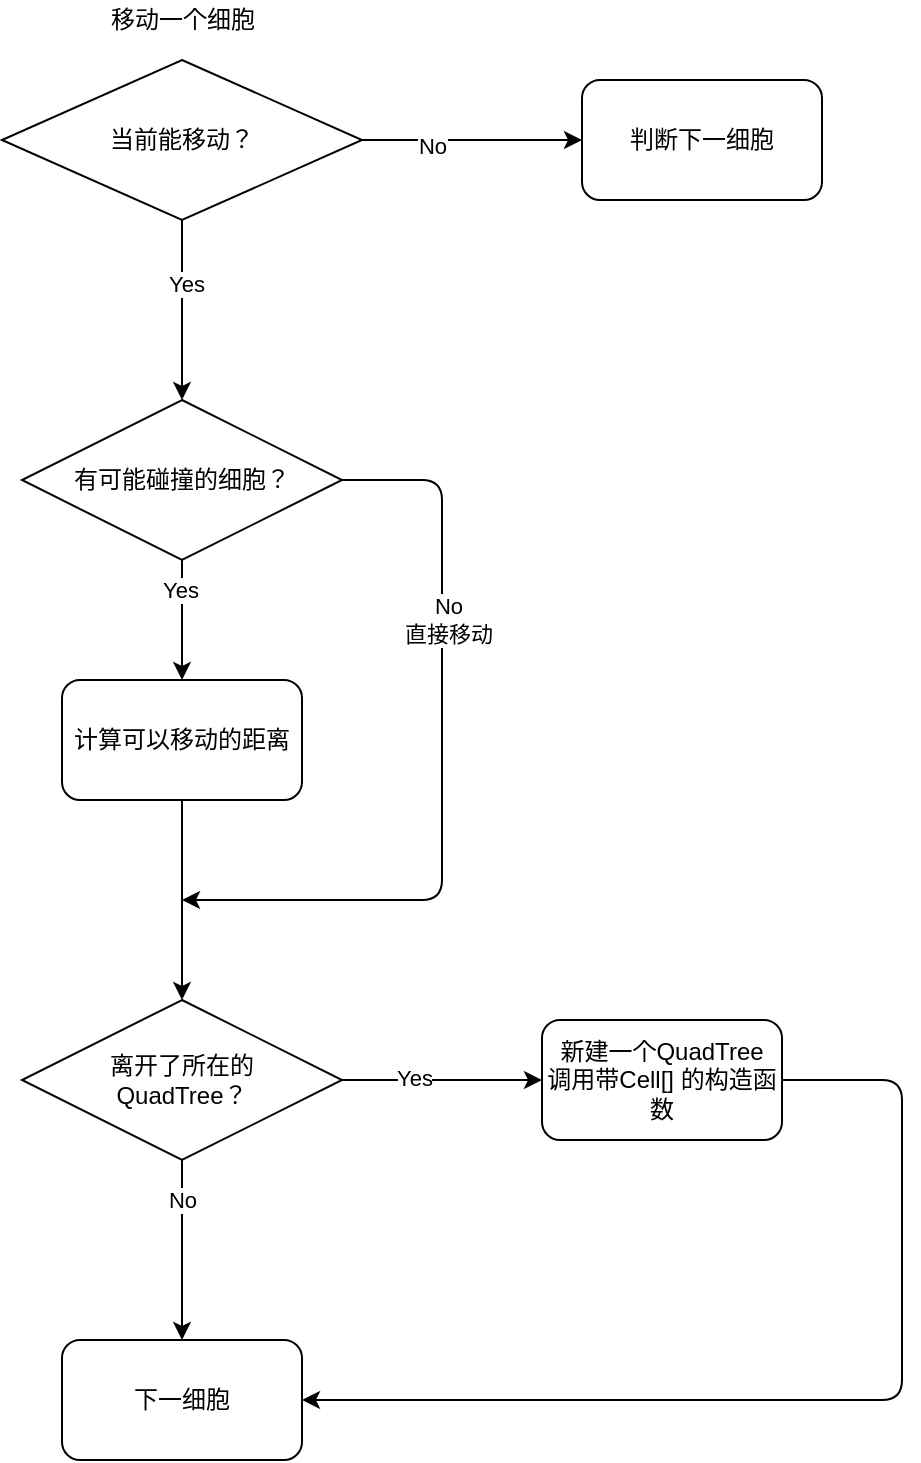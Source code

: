 <mxfile>
    <diagram id="Lga3NeDUCqIKUIDXOvEy" name="第 1 页">
        <mxGraphModel dx="1629" dy="599" grid="1" gridSize="10" guides="1" tooltips="1" connect="1" arrows="1" fold="1" page="1" pageScale="1" pageWidth="900" pageHeight="1300" math="0" shadow="0">
            <root>
                <mxCell id="0"/>
                <mxCell id="1" parent="0"/>
                <mxCell id="3" value="移动一个细胞" style="text;html=1;align=center;verticalAlign=middle;resizable=0;points=[];autosize=1;strokeColor=none;fillColor=none;" vertex="1" parent="1">
                    <mxGeometry x="405" y="30" width="90" height="20" as="geometry"/>
                </mxCell>
                <mxCell id="20" value="" style="edgeStyle=none;html=1;entryX=0.5;entryY=0;entryDx=0;entryDy=0;" edge="1" parent="1" source="4" target="23">
                    <mxGeometry relative="1" as="geometry">
                        <mxPoint x="450" y="510" as="targetPoint"/>
                    </mxGeometry>
                </mxCell>
                <mxCell id="4" value="计算可以移动的距离" style="whiteSpace=wrap;html=1;rounded=1;" vertex="1" parent="1">
                    <mxGeometry x="390" y="370" width="120" height="60" as="geometry"/>
                </mxCell>
                <mxCell id="8" style="edgeStyle=none;html=1;exitX=0.5;exitY=1;exitDx=0;exitDy=0;entryX=0.5;entryY=0;entryDx=0;entryDy=0;" edge="1" parent="1" source="7" target="12">
                    <mxGeometry relative="1" as="geometry">
                        <mxPoint x="450" y="210" as="targetPoint"/>
                    </mxGeometry>
                </mxCell>
                <mxCell id="9" value="Yes" style="edgeLabel;html=1;align=center;verticalAlign=middle;resizable=0;points=[];" vertex="1" connectable="0" parent="8">
                    <mxGeometry x="-0.286" y="2" relative="1" as="geometry">
                        <mxPoint as="offset"/>
                    </mxGeometry>
                </mxCell>
                <mxCell id="11" value="" style="edgeStyle=none;html=1;" edge="1" parent="1" source="7" target="10">
                    <mxGeometry relative="1" as="geometry"/>
                </mxCell>
                <mxCell id="18" value="No" style="edgeLabel;html=1;align=center;verticalAlign=middle;resizable=0;points=[];" vertex="1" connectable="0" parent="11">
                    <mxGeometry x="-0.364" y="-3" relative="1" as="geometry">
                        <mxPoint as="offset"/>
                    </mxGeometry>
                </mxCell>
                <mxCell id="7" value="当前能移动？" style="rhombus;whiteSpace=wrap;html=1;" vertex="1" parent="1">
                    <mxGeometry x="360" y="60" width="180" height="80" as="geometry"/>
                </mxCell>
                <mxCell id="10" value="判断下一细胞" style="rounded=1;whiteSpace=wrap;html=1;" vertex="1" parent="1">
                    <mxGeometry x="650" y="70" width="120" height="60" as="geometry"/>
                </mxCell>
                <mxCell id="15" style="edgeStyle=none;html=1;exitX=0.5;exitY=1;exitDx=0;exitDy=0;entryX=0.5;entryY=0;entryDx=0;entryDy=0;" edge="1" parent="1" source="12" target="4">
                    <mxGeometry relative="1" as="geometry"/>
                </mxCell>
                <mxCell id="17" value="Yes" style="edgeLabel;html=1;align=center;verticalAlign=middle;resizable=0;points=[];" vertex="1" connectable="0" parent="15">
                    <mxGeometry x="-0.511" y="-1" relative="1" as="geometry">
                        <mxPoint as="offset"/>
                    </mxGeometry>
                </mxCell>
                <mxCell id="21" style="edgeStyle=none;html=1;exitX=1;exitY=0.5;exitDx=0;exitDy=0;" edge="1" parent="1" source="12">
                    <mxGeometry relative="1" as="geometry">
                        <mxPoint x="450" y="480" as="targetPoint"/>
                        <Array as="points">
                            <mxPoint x="580" y="270"/>
                            <mxPoint x="580" y="480"/>
                        </Array>
                    </mxGeometry>
                </mxCell>
                <mxCell id="22" value="No&lt;br&gt;直接移动" style="edgeLabel;html=1;align=center;verticalAlign=middle;resizable=0;points=[];" vertex="1" connectable="0" parent="21">
                    <mxGeometry x="-0.385" y="3" relative="1" as="geometry">
                        <mxPoint as="offset"/>
                    </mxGeometry>
                </mxCell>
                <mxCell id="12" value="有可能碰撞的细胞？" style="rhombus;whiteSpace=wrap;html=1;" vertex="1" parent="1">
                    <mxGeometry x="370" y="230" width="160" height="80" as="geometry"/>
                </mxCell>
                <mxCell id="27" value="" style="edgeStyle=none;html=1;" edge="1" parent="1" source="23" target="26">
                    <mxGeometry relative="1" as="geometry"/>
                </mxCell>
                <mxCell id="28" value="Yes" style="edgeLabel;html=1;align=center;verticalAlign=middle;resizable=0;points=[];" vertex="1" connectable="0" parent="27">
                    <mxGeometry x="-0.28" y="1" relative="1" as="geometry">
                        <mxPoint as="offset"/>
                    </mxGeometry>
                </mxCell>
                <mxCell id="30" value="" style="edgeStyle=none;html=1;" edge="1" parent="1" source="23" target="29">
                    <mxGeometry relative="1" as="geometry"/>
                </mxCell>
                <mxCell id="31" value="No" style="edgeLabel;html=1;align=center;verticalAlign=middle;resizable=0;points=[];" vertex="1" connectable="0" parent="30">
                    <mxGeometry x="-0.556" relative="1" as="geometry">
                        <mxPoint as="offset"/>
                    </mxGeometry>
                </mxCell>
                <mxCell id="23" value="离开了所在的&lt;br&gt;QuadTree？" style="rhombus;whiteSpace=wrap;html=1;" vertex="1" parent="1">
                    <mxGeometry x="370" y="530" width="160" height="80" as="geometry"/>
                </mxCell>
                <mxCell id="32" style="edgeStyle=none;html=1;exitX=1;exitY=0.5;exitDx=0;exitDy=0;entryX=1;entryY=0.5;entryDx=0;entryDy=0;" edge="1" parent="1" source="26" target="29">
                    <mxGeometry relative="1" as="geometry">
                        <Array as="points">
                            <mxPoint x="810" y="570"/>
                            <mxPoint x="810" y="730"/>
                        </Array>
                    </mxGeometry>
                </mxCell>
                <mxCell id="26" value="新建一个QuadTree&lt;br&gt;调用带Cell[] 的构造函数" style="rounded=1;whiteSpace=wrap;html=1;" vertex="1" parent="1">
                    <mxGeometry x="630" y="540" width="120" height="60" as="geometry"/>
                </mxCell>
                <mxCell id="29" value="下一细胞" style="rounded=1;whiteSpace=wrap;html=1;" vertex="1" parent="1">
                    <mxGeometry x="390" y="700" width="120" height="60" as="geometry"/>
                </mxCell>
            </root>
        </mxGraphModel>
    </diagram>
</mxfile>